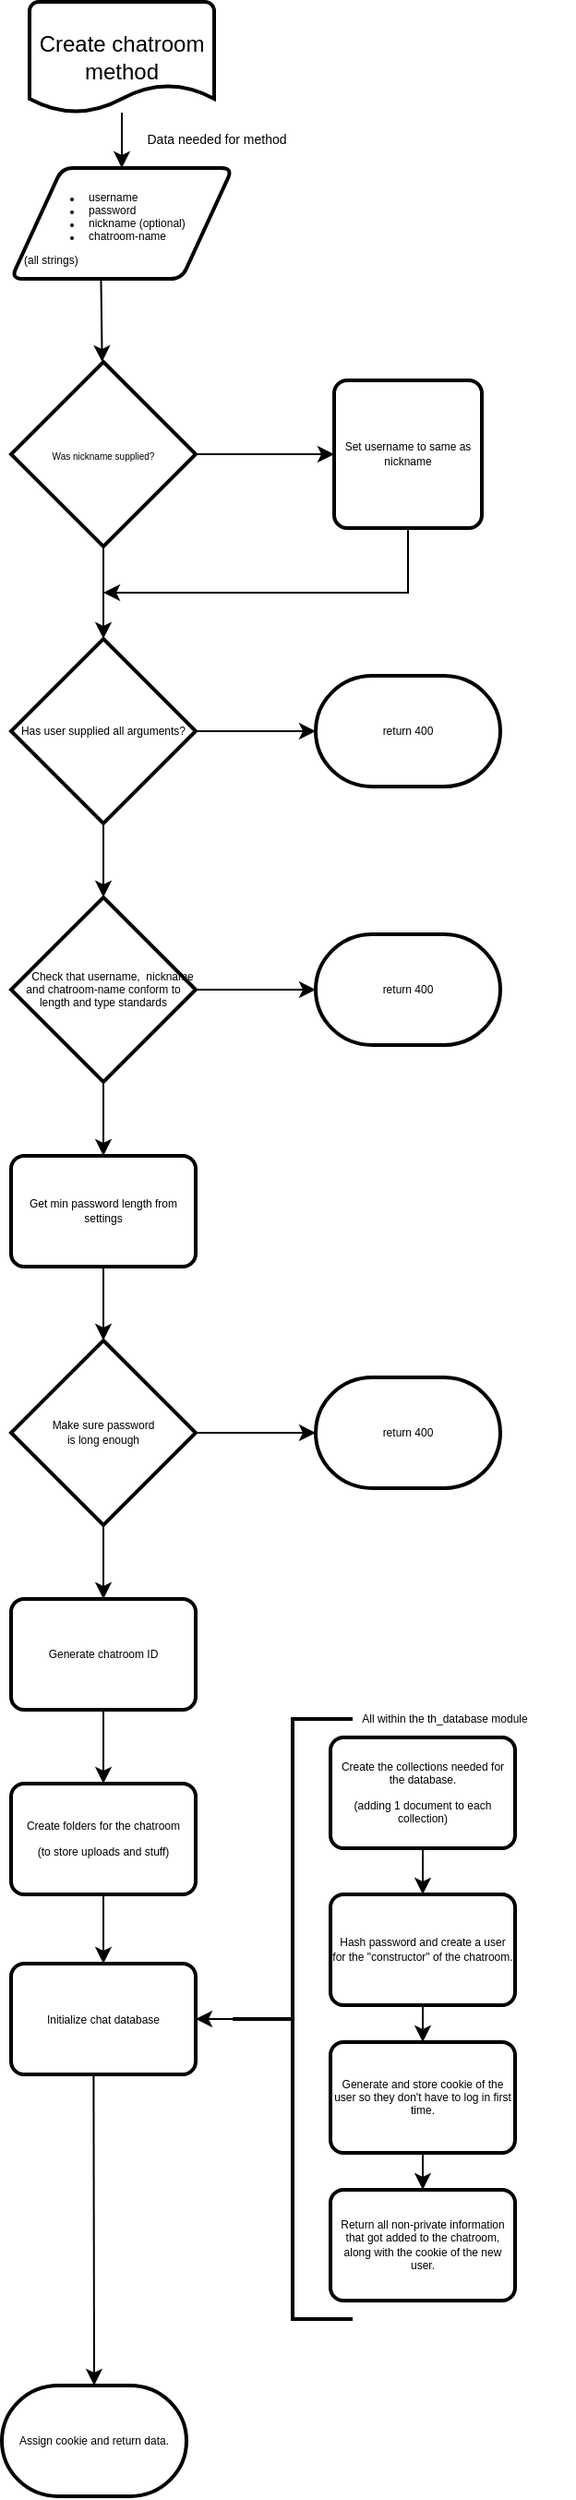 <mxfile version="17.1.2" type="github">
  <diagram id="C5RBs43oDa-KdzZeNtuy" name="Page-1">
    <mxGraphModel dx="1414" dy="543" grid="1" gridSize="10" guides="1" tooltips="1" connect="1" arrows="1" fold="1" page="1" pageScale="1" pageWidth="827" pageHeight="1169" math="0" shadow="0">
      <root>
        <mxCell id="WIyWlLk6GJQsqaUBKTNV-0" />
        <mxCell id="WIyWlLk6GJQsqaUBKTNV-1" parent="WIyWlLk6GJQsqaUBKTNV-0" />
        <mxCell id="vHkr2KqRRbAuJVuYWGBd-2" value="&lt;div&gt;Create chatroom method&lt;/div&gt;" style="strokeWidth=2;html=1;shape=mxgraph.flowchart.document2;whiteSpace=wrap;size=0.25;" vertex="1" parent="WIyWlLk6GJQsqaUBKTNV-1">
          <mxGeometry x="130" y="75" width="100" height="60" as="geometry" />
        </mxCell>
        <mxCell id="vHkr2KqRRbAuJVuYWGBd-3" value="&lt;ul style=&quot;font-size: 6px&quot;&gt;&lt;li&gt;&lt;font style=&quot;font-size: 6px&quot;&gt;username&lt;/font&gt;&lt;/li&gt;&lt;li&gt;&lt;font style=&quot;font-size: 6px&quot;&gt;password&lt;/font&gt;&lt;/li&gt;&lt;li&gt;&lt;font style=&quot;font-size: 6px&quot;&gt;nickname (optional)&lt;br&gt;&lt;/font&gt;&lt;/li&gt;&lt;li&gt;&lt;font style=&quot;font-size: 6px&quot;&gt;chatroom-name&lt;br&gt;&lt;/font&gt;&lt;/li&gt;&lt;/ul&gt;&lt;div style=&quot;font-size: 6px&quot;&gt;&lt;span style=&quot;white-space: pre&quot;&gt;	&lt;/span&gt;&lt;span style=&quot;white-space: pre&quot;&gt;	&lt;/span&gt;&lt;span style=&quot;white-space: pre&quot;&gt;	&lt;/span&gt;(all strings)&lt;br&gt;&lt;/div&gt;" style="shape=parallelogram;html=1;strokeWidth=2;perimeter=parallelogramPerimeter;whiteSpace=wrap;rounded=1;arcSize=12;size=0.23;align=left;" vertex="1" parent="WIyWlLk6GJQsqaUBKTNV-1">
          <mxGeometry x="120" y="165" width="120" height="60" as="geometry" />
        </mxCell>
        <mxCell id="vHkr2KqRRbAuJVuYWGBd-4" value="" style="endArrow=classic;html=1;rounded=0;fontSize=5;" edge="1" parent="WIyWlLk6GJQsqaUBKTNV-1" source="vHkr2KqRRbAuJVuYWGBd-2" target="vHkr2KqRRbAuJVuYWGBd-3">
          <mxGeometry width="50" height="50" relative="1" as="geometry">
            <mxPoint x="160" y="205" as="sourcePoint" />
            <mxPoint x="210" y="155" as="targetPoint" />
          </mxGeometry>
        </mxCell>
        <mxCell id="vHkr2KqRRbAuJVuYWGBd-5" value="Was nickname supplied?" style="strokeWidth=2;html=1;shape=mxgraph.flowchart.decision;whiteSpace=wrap;fontSize=5;" vertex="1" parent="WIyWlLk6GJQsqaUBKTNV-1">
          <mxGeometry x="120" y="270" width="100" height="100" as="geometry" />
        </mxCell>
        <mxCell id="vHkr2KqRRbAuJVuYWGBd-6" value="" style="endArrow=classic;html=1;rounded=0;fontSize=5;exitX=0.406;exitY=0.996;exitDx=0;exitDy=0;exitPerimeter=0;" edge="1" parent="WIyWlLk6GJQsqaUBKTNV-1" source="vHkr2KqRRbAuJVuYWGBd-3" target="vHkr2KqRRbAuJVuYWGBd-5">
          <mxGeometry width="50" height="50" relative="1" as="geometry">
            <mxPoint x="120" y="225" as="sourcePoint" />
            <mxPoint x="170" y="175" as="targetPoint" />
          </mxGeometry>
        </mxCell>
        <mxCell id="vHkr2KqRRbAuJVuYWGBd-7" value="&lt;div style=&quot;font-size: 7px&quot;&gt;&lt;font style=&quot;font-size: 7px&quot;&gt;Data needed for method&lt;/font&gt;&lt;/div&gt;" style="text;html=1;strokeColor=none;fillColor=none;align=center;verticalAlign=middle;whiteSpace=wrap;rounded=0;fontSize=5;" vertex="1" parent="WIyWlLk6GJQsqaUBKTNV-1">
          <mxGeometry x="190" y="135" width="83" height="30" as="geometry" />
        </mxCell>
        <mxCell id="vHkr2KqRRbAuJVuYWGBd-8" value="" style="endArrow=classic;html=1;rounded=0;fontSize=6;exitX=1;exitY=0.5;exitDx=0;exitDy=0;exitPerimeter=0;entryX=0;entryY=0.5;entryDx=0;entryDy=0;" edge="1" parent="WIyWlLk6GJQsqaUBKTNV-1" source="vHkr2KqRRbAuJVuYWGBd-5" target="vHkr2KqRRbAuJVuYWGBd-9">
          <mxGeometry width="50" height="50" relative="1" as="geometry">
            <mxPoint x="120" y="375" as="sourcePoint" />
            <mxPoint x="280" y="295" as="targetPoint" />
            <Array as="points" />
          </mxGeometry>
        </mxCell>
        <mxCell id="vHkr2KqRRbAuJVuYWGBd-9" value="&lt;div&gt;Set username to same as &lt;br&gt;&lt;/div&gt;&lt;div&gt;nickname&lt;/div&gt;" style="rounded=1;whiteSpace=wrap;html=1;absoluteArcSize=1;arcSize=14;strokeWidth=2;fontSize=6;" vertex="1" parent="WIyWlLk6GJQsqaUBKTNV-1">
          <mxGeometry x="295" y="280" width="80" height="80" as="geometry" />
        </mxCell>
        <mxCell id="vHkr2KqRRbAuJVuYWGBd-11" value="" style="endArrow=classic;html=1;rounded=0;fontSize=6;exitX=0.5;exitY=1;exitDx=0;exitDy=0;" edge="1" parent="WIyWlLk6GJQsqaUBKTNV-1" source="vHkr2KqRRbAuJVuYWGBd-9">
          <mxGeometry width="50" height="50" relative="1" as="geometry">
            <mxPoint x="340" y="365" as="sourcePoint" />
            <mxPoint x="170" y="395" as="targetPoint" />
            <Array as="points">
              <mxPoint x="335" y="395" />
            </Array>
          </mxGeometry>
        </mxCell>
        <mxCell id="vHkr2KqRRbAuJVuYWGBd-13" value="" style="endArrow=classic;html=1;rounded=0;fontSize=6;exitX=1;exitY=0.5;exitDx=0;exitDy=0;entryX=0;entryY=0.5;entryDx=0;entryDy=0;entryPerimeter=0;exitPerimeter=0;" edge="1" parent="WIyWlLk6GJQsqaUBKTNV-1" source="vHkr2KqRRbAuJVuYWGBd-24" target="vHkr2KqRRbAuJVuYWGBd-17">
          <mxGeometry width="50" height="50" relative="1" as="geometry">
            <mxPoint x="210" y="470" as="sourcePoint" />
            <mxPoint x="273.0" y="473.214" as="targetPoint" />
          </mxGeometry>
        </mxCell>
        <mxCell id="vHkr2KqRRbAuJVuYWGBd-16" value="" style="endArrow=classic;html=1;rounded=0;fontSize=6;entryX=0.5;entryY=0;entryDx=0;entryDy=0;exitX=0.5;exitY=1;exitDx=0;exitDy=0;exitPerimeter=0;entryPerimeter=0;" edge="1" parent="WIyWlLk6GJQsqaUBKTNV-1" source="vHkr2KqRRbAuJVuYWGBd-5" target="vHkr2KqRRbAuJVuYWGBd-24">
          <mxGeometry width="50" height="50" relative="1" as="geometry">
            <mxPoint x="190" y="380" as="sourcePoint" />
            <mxPoint x="170" y="430" as="targetPoint" />
          </mxGeometry>
        </mxCell>
        <mxCell id="vHkr2KqRRbAuJVuYWGBd-17" value="return 400" style="strokeWidth=2;html=1;shape=mxgraph.flowchart.terminator;whiteSpace=wrap;fontSize=6;" vertex="1" parent="WIyWlLk6GJQsqaUBKTNV-1">
          <mxGeometry x="285" y="440" width="100" height="60" as="geometry" />
        </mxCell>
        <mxCell id="vHkr2KqRRbAuJVuYWGBd-18" value="&amp;nbsp;&amp;nbsp;&amp;nbsp;&amp;nbsp;&amp;nbsp; Check that username,&lt;span style=&quot;white-space: pre&quot;&gt;	&lt;/span&gt; nickname and chatroom-name conform to length and type standards" style="strokeWidth=2;html=1;shape=mxgraph.flowchart.decision;whiteSpace=wrap;fontSize=6;" vertex="1" parent="WIyWlLk6GJQsqaUBKTNV-1">
          <mxGeometry x="120" y="560" width="100" height="100" as="geometry" />
        </mxCell>
        <mxCell id="vHkr2KqRRbAuJVuYWGBd-20" value="" style="endArrow=classic;html=1;rounded=0;fontSize=6;exitX=0.5;exitY=1;exitDx=0;exitDy=0;entryX=0.5;entryY=0;entryDx=0;entryDy=0;entryPerimeter=0;exitPerimeter=0;" edge="1" parent="WIyWlLk6GJQsqaUBKTNV-1" source="vHkr2KqRRbAuJVuYWGBd-24" target="vHkr2KqRRbAuJVuYWGBd-18">
          <mxGeometry width="50" height="50" relative="1" as="geometry">
            <mxPoint x="170" y="510" as="sourcePoint" />
            <mxPoint x="170" y="430" as="targetPoint" />
          </mxGeometry>
        </mxCell>
        <mxCell id="vHkr2KqRRbAuJVuYWGBd-21" value="" style="endArrow=classic;html=1;rounded=0;fontSize=6;exitX=1;exitY=0.5;exitDx=0;exitDy=0;exitPerimeter=0;" edge="1" parent="WIyWlLk6GJQsqaUBKTNV-1" source="vHkr2KqRRbAuJVuYWGBd-18" target="vHkr2KqRRbAuJVuYWGBd-22">
          <mxGeometry width="50" height="50" relative="1" as="geometry">
            <mxPoint x="120" y="620" as="sourcePoint" />
            <mxPoint x="280" y="610" as="targetPoint" />
          </mxGeometry>
        </mxCell>
        <mxCell id="vHkr2KqRRbAuJVuYWGBd-22" value="return 400" style="strokeWidth=2;html=1;shape=mxgraph.flowchart.terminator;whiteSpace=wrap;fontSize=6;" vertex="1" parent="WIyWlLk6GJQsqaUBKTNV-1">
          <mxGeometry x="285" y="580" width="100" height="60" as="geometry" />
        </mxCell>
        <mxCell id="vHkr2KqRRbAuJVuYWGBd-24" value="Has user supplied all arguments?" style="strokeWidth=2;html=1;shape=mxgraph.flowchart.decision;whiteSpace=wrap;fontSize=6;" vertex="1" parent="WIyWlLk6GJQsqaUBKTNV-1">
          <mxGeometry x="120" y="420" width="100" height="100" as="geometry" />
        </mxCell>
        <mxCell id="vHkr2KqRRbAuJVuYWGBd-25" value="&lt;div&gt;Make sure password &lt;br&gt;&lt;/div&gt;&lt;div&gt;is long enough&lt;/div&gt;" style="strokeWidth=2;html=1;shape=mxgraph.flowchart.decision;whiteSpace=wrap;fontSize=6;" vertex="1" parent="WIyWlLk6GJQsqaUBKTNV-1">
          <mxGeometry x="120" y="800" width="100" height="100" as="geometry" />
        </mxCell>
        <mxCell id="vHkr2KqRRbAuJVuYWGBd-26" value="&lt;div&gt;Get min password length from settings&lt;/div&gt;" style="rounded=1;whiteSpace=wrap;html=1;absoluteArcSize=1;arcSize=14;strokeWidth=2;fontSize=6;" vertex="1" parent="WIyWlLk6GJQsqaUBKTNV-1">
          <mxGeometry x="120" y="700" width="100" height="60" as="geometry" />
        </mxCell>
        <mxCell id="vHkr2KqRRbAuJVuYWGBd-28" value="" style="endArrow=classic;html=1;rounded=0;fontSize=6;exitX=0.5;exitY=1;exitDx=0;exitDy=0;exitPerimeter=0;entryX=0.5;entryY=0;entryDx=0;entryDy=0;" edge="1" parent="WIyWlLk6GJQsqaUBKTNV-1" source="vHkr2KqRRbAuJVuYWGBd-18" target="vHkr2KqRRbAuJVuYWGBd-26">
          <mxGeometry width="50" height="50" relative="1" as="geometry">
            <mxPoint x="169.74" y="670" as="sourcePoint" />
            <mxPoint x="170" y="700" as="targetPoint" />
          </mxGeometry>
        </mxCell>
        <mxCell id="vHkr2KqRRbAuJVuYWGBd-30" value="" style="endArrow=classic;html=1;rounded=0;fontSize=6;exitX=0.5;exitY=1;exitDx=0;exitDy=0;entryX=0.5;entryY=0;entryDx=0;entryDy=0;entryPerimeter=0;" edge="1" parent="WIyWlLk6GJQsqaUBKTNV-1" source="vHkr2KqRRbAuJVuYWGBd-26" target="vHkr2KqRRbAuJVuYWGBd-25">
          <mxGeometry width="50" height="50" relative="1" as="geometry">
            <mxPoint x="70" y="760" as="sourcePoint" />
            <mxPoint x="120" y="710" as="targetPoint" />
          </mxGeometry>
        </mxCell>
        <mxCell id="vHkr2KqRRbAuJVuYWGBd-31" value="" style="endArrow=classic;html=1;rounded=0;fontSize=6;exitX=1;exitY=0.5;exitDx=0;exitDy=0;exitPerimeter=0;" edge="1" parent="WIyWlLk6GJQsqaUBKTNV-1" target="vHkr2KqRRbAuJVuYWGBd-32" source="vHkr2KqRRbAuJVuYWGBd-25">
          <mxGeometry width="50" height="50" relative="1" as="geometry">
            <mxPoint x="220" y="870" as="sourcePoint" />
            <mxPoint x="280" y="850" as="targetPoint" />
          </mxGeometry>
        </mxCell>
        <mxCell id="vHkr2KqRRbAuJVuYWGBd-32" value="return 400" style="strokeWidth=2;html=1;shape=mxgraph.flowchart.terminator;whiteSpace=wrap;fontSize=6;" vertex="1" parent="WIyWlLk6GJQsqaUBKTNV-1">
          <mxGeometry x="285" y="820" width="100" height="60" as="geometry" />
        </mxCell>
        <mxCell id="vHkr2KqRRbAuJVuYWGBd-34" value="Generate chatroom ID" style="rounded=1;whiteSpace=wrap;html=1;absoluteArcSize=1;arcSize=14;strokeWidth=2;fontSize=6;" vertex="1" parent="WIyWlLk6GJQsqaUBKTNV-1">
          <mxGeometry x="120" y="940" width="100" height="60" as="geometry" />
        </mxCell>
        <mxCell id="vHkr2KqRRbAuJVuYWGBd-35" value="&lt;div&gt;Create folders for the chatroom&lt;/div&gt;&lt;div&gt;&lt;br&gt;&lt;/div&gt;&lt;div&gt;(to store uploads and stuff)&lt;br&gt;&lt;/div&gt;" style="rounded=1;whiteSpace=wrap;html=1;absoluteArcSize=1;arcSize=14;strokeWidth=2;fontSize=6;" vertex="1" parent="WIyWlLk6GJQsqaUBKTNV-1">
          <mxGeometry x="120" y="1040" width="100" height="60" as="geometry" />
        </mxCell>
        <mxCell id="vHkr2KqRRbAuJVuYWGBd-36" value="" style="endArrow=classic;html=1;rounded=0;fontSize=6;exitX=0.5;exitY=1;exitDx=0;exitDy=0;exitPerimeter=0;entryX=0.5;entryY=0;entryDx=0;entryDy=0;" edge="1" parent="WIyWlLk6GJQsqaUBKTNV-1" source="vHkr2KqRRbAuJVuYWGBd-25" target="vHkr2KqRRbAuJVuYWGBd-34">
          <mxGeometry width="50" height="50" relative="1" as="geometry">
            <mxPoint x="170" y="1040" as="sourcePoint" />
            <mxPoint x="220" y="990" as="targetPoint" />
          </mxGeometry>
        </mxCell>
        <mxCell id="vHkr2KqRRbAuJVuYWGBd-37" value="" style="endArrow=classic;html=1;rounded=0;fontSize=6;exitX=0.5;exitY=1;exitDx=0;exitDy=0;entryX=0.5;entryY=0;entryDx=0;entryDy=0;" edge="1" parent="WIyWlLk6GJQsqaUBKTNV-1" source="vHkr2KqRRbAuJVuYWGBd-34" target="vHkr2KqRRbAuJVuYWGBd-35">
          <mxGeometry width="50" height="50" relative="1" as="geometry">
            <mxPoint x="170" y="1040" as="sourcePoint" />
            <mxPoint x="220" y="990" as="targetPoint" />
          </mxGeometry>
        </mxCell>
        <mxCell id="vHkr2KqRRbAuJVuYWGBd-39" value="Initialize chat database" style="rounded=1;whiteSpace=wrap;html=1;absoluteArcSize=1;arcSize=14;strokeWidth=2;fontSize=6;" vertex="1" parent="WIyWlLk6GJQsqaUBKTNV-1">
          <mxGeometry x="120" y="1137.5" width="100" height="60" as="geometry" />
        </mxCell>
        <mxCell id="vHkr2KqRRbAuJVuYWGBd-40" value="" style="endArrow=classic;html=1;rounded=0;fontSize=6;exitX=0.5;exitY=1;exitDx=0;exitDy=0;entryX=0.5;entryY=0;entryDx=0;entryDy=0;" edge="1" parent="WIyWlLk6GJQsqaUBKTNV-1" source="vHkr2KqRRbAuJVuYWGBd-35" target="vHkr2KqRRbAuJVuYWGBd-39">
          <mxGeometry width="50" height="50" relative="1" as="geometry">
            <mxPoint x="50" y="1170" as="sourcePoint" />
            <mxPoint x="100" y="1120" as="targetPoint" />
          </mxGeometry>
        </mxCell>
        <mxCell id="vHkr2KqRRbAuJVuYWGBd-55" value="" style="edgeStyle=orthogonalEdgeStyle;rounded=0;orthogonalLoop=1;jettySize=auto;html=1;fontSize=6;entryX=0.5;entryY=0;entryDx=0;entryDy=0;" edge="1" parent="WIyWlLk6GJQsqaUBKTNV-1" source="vHkr2KqRRbAuJVuYWGBd-46" target="vHkr2KqRRbAuJVuYWGBd-48">
          <mxGeometry relative="1" as="geometry" />
        </mxCell>
        <mxCell id="vHkr2KqRRbAuJVuYWGBd-46" value="&lt;div&gt;Create the collections needed for the database.&lt;/div&gt;&lt;div&gt;&lt;br&gt;&lt;/div&gt;&lt;div&gt;(adding 1 document to each collection)&lt;br&gt;&lt;/div&gt;" style="rounded=1;whiteSpace=wrap;html=1;absoluteArcSize=1;arcSize=14;strokeWidth=2;fontSize=6;" vertex="1" parent="WIyWlLk6GJQsqaUBKTNV-1">
          <mxGeometry x="293" y="1015" width="100" height="60" as="geometry" />
        </mxCell>
        <mxCell id="vHkr2KqRRbAuJVuYWGBd-57" value="" style="edgeStyle=orthogonalEdgeStyle;rounded=0;orthogonalLoop=1;jettySize=auto;html=1;fontSize=6;" edge="1" parent="WIyWlLk6GJQsqaUBKTNV-1" source="vHkr2KqRRbAuJVuYWGBd-48" target="vHkr2KqRRbAuJVuYWGBd-49">
          <mxGeometry relative="1" as="geometry" />
        </mxCell>
        <mxCell id="vHkr2KqRRbAuJVuYWGBd-48" value="Hash password and create a user for the &quot;constructor&quot; of the chatroom." style="rounded=1;whiteSpace=wrap;html=1;absoluteArcSize=1;arcSize=14;strokeWidth=2;fontSize=6;" vertex="1" parent="WIyWlLk6GJQsqaUBKTNV-1">
          <mxGeometry x="293" y="1100" width="100" height="60" as="geometry" />
        </mxCell>
        <mxCell id="vHkr2KqRRbAuJVuYWGBd-59" value="" style="edgeStyle=orthogonalEdgeStyle;rounded=0;orthogonalLoop=1;jettySize=auto;html=1;fontSize=6;" edge="1" parent="WIyWlLk6GJQsqaUBKTNV-1" source="vHkr2KqRRbAuJVuYWGBd-49" target="vHkr2KqRRbAuJVuYWGBd-58">
          <mxGeometry relative="1" as="geometry" />
        </mxCell>
        <mxCell id="vHkr2KqRRbAuJVuYWGBd-49" value="Generate and store cookie of the user so they don&#39;t have to log in first time." style="rounded=1;whiteSpace=wrap;html=1;absoluteArcSize=1;arcSize=14;strokeWidth=2;fontSize=6;" vertex="1" parent="WIyWlLk6GJQsqaUBKTNV-1">
          <mxGeometry x="293" y="1180" width="100" height="60" as="geometry" />
        </mxCell>
        <mxCell id="vHkr2KqRRbAuJVuYWGBd-62" value="" style="edgeStyle=orthogonalEdgeStyle;rounded=0;orthogonalLoop=1;jettySize=auto;html=1;fontSize=6;" edge="1" parent="WIyWlLk6GJQsqaUBKTNV-1" source="vHkr2KqRRbAuJVuYWGBd-50" target="vHkr2KqRRbAuJVuYWGBd-39">
          <mxGeometry relative="1" as="geometry" />
        </mxCell>
        <mxCell id="vHkr2KqRRbAuJVuYWGBd-50" value="" style="strokeWidth=2;html=1;shape=mxgraph.flowchart.annotation_2;align=left;labelPosition=right;pointerEvents=1;fontSize=6;" vertex="1" parent="WIyWlLk6GJQsqaUBKTNV-1">
          <mxGeometry x="240" y="1005" width="65" height="325" as="geometry" />
        </mxCell>
        <mxCell id="vHkr2KqRRbAuJVuYWGBd-52" value="All within the th_database module" style="text;html=1;strokeColor=none;fillColor=none;align=center;verticalAlign=middle;whiteSpace=wrap;rounded=0;fontSize=6;" vertex="1" parent="WIyWlLk6GJQsqaUBKTNV-1">
          <mxGeometry x="285" y="990" width="140" height="30" as="geometry" />
        </mxCell>
        <mxCell id="vHkr2KqRRbAuJVuYWGBd-53" value="" style="endArrow=classic;html=1;rounded=0;fontSize=6;exitX=0.447;exitY=1.015;exitDx=0;exitDy=0;exitPerimeter=0;entryX=0.5;entryY=0;entryDx=0;entryDy=0;entryPerimeter=0;" edge="1" parent="WIyWlLk6GJQsqaUBKTNV-1" source="vHkr2KqRRbAuJVuYWGBd-39" target="vHkr2KqRRbAuJVuYWGBd-61">
          <mxGeometry width="50" height="50" relative="1" as="geometry">
            <mxPoint x="50" y="1280" as="sourcePoint" />
            <mxPoint x="165" y="1340" as="targetPoint" />
          </mxGeometry>
        </mxCell>
        <mxCell id="vHkr2KqRRbAuJVuYWGBd-58" value="Return all non-private information that got added to the chatroom, along with the cookie of the new user." style="rounded=1;whiteSpace=wrap;html=1;absoluteArcSize=1;arcSize=14;strokeWidth=2;fontSize=6;" vertex="1" parent="WIyWlLk6GJQsqaUBKTNV-1">
          <mxGeometry x="293" y="1260" width="100" height="60" as="geometry" />
        </mxCell>
        <mxCell id="vHkr2KqRRbAuJVuYWGBd-61" value="Assign cookie and return data." style="strokeWidth=2;html=1;shape=mxgraph.flowchart.terminator;whiteSpace=wrap;fontSize=6;" vertex="1" parent="WIyWlLk6GJQsqaUBKTNV-1">
          <mxGeometry x="115" y="1366" width="100" height="60" as="geometry" />
        </mxCell>
      </root>
    </mxGraphModel>
  </diagram>
</mxfile>
